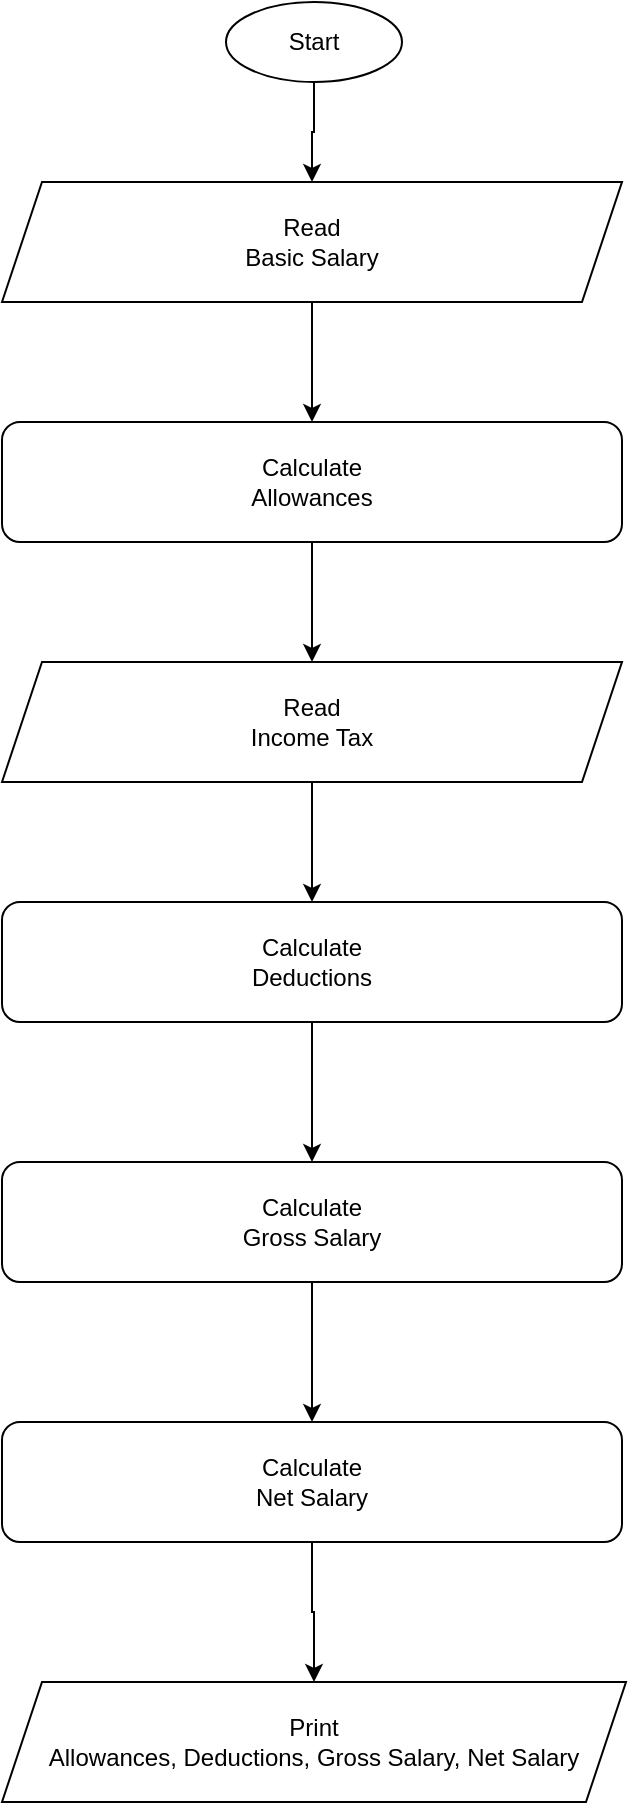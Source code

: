 <mxfile version="21.6.8" type="device">
  <diagram name="Page-1" id="LADysOd7KR2-gFgasqNt">
    <mxGraphModel dx="844" dy="559" grid="1" gridSize="10" guides="1" tooltips="1" connect="1" arrows="1" fold="1" page="1" pageScale="1" pageWidth="827" pageHeight="1169" math="0" shadow="0">
      <root>
        <mxCell id="0" />
        <mxCell id="1" parent="0" />
        <mxCell id="llbpyGfWoUdFZpJ6rj5c-19" style="edgeStyle=orthogonalEdgeStyle;rounded=0;orthogonalLoop=1;jettySize=auto;html=1;" edge="1" parent="1" source="llbpyGfWoUdFZpJ6rj5c-1" target="llbpyGfWoUdFZpJ6rj5c-2">
          <mxGeometry relative="1" as="geometry" />
        </mxCell>
        <mxCell id="llbpyGfWoUdFZpJ6rj5c-1" value="Start" style="ellipse;whiteSpace=wrap;html=1;" vertex="1" parent="1">
          <mxGeometry x="372" y="70" width="88" height="40" as="geometry" />
        </mxCell>
        <mxCell id="llbpyGfWoUdFZpJ6rj5c-18" style="edgeStyle=orthogonalEdgeStyle;rounded=0;orthogonalLoop=1;jettySize=auto;html=1;" edge="1" parent="1" source="llbpyGfWoUdFZpJ6rj5c-2" target="llbpyGfWoUdFZpJ6rj5c-4">
          <mxGeometry relative="1" as="geometry" />
        </mxCell>
        <mxCell id="llbpyGfWoUdFZpJ6rj5c-2" value="Read&lt;br&gt;Basic Salary" style="shape=parallelogram;perimeter=parallelogramPerimeter;whiteSpace=wrap;html=1;fixedSize=1;" vertex="1" parent="1">
          <mxGeometry x="260" y="160" width="310" height="60" as="geometry" />
        </mxCell>
        <mxCell id="llbpyGfWoUdFZpJ6rj5c-17" style="edgeStyle=orthogonalEdgeStyle;rounded=0;orthogonalLoop=1;jettySize=auto;html=1;" edge="1" parent="1" source="llbpyGfWoUdFZpJ6rj5c-4" target="llbpyGfWoUdFZpJ6rj5c-7">
          <mxGeometry relative="1" as="geometry" />
        </mxCell>
        <mxCell id="llbpyGfWoUdFZpJ6rj5c-4" value="Calculate&lt;br&gt;Allowances" style="rounded=1;whiteSpace=wrap;html=1;" vertex="1" parent="1">
          <mxGeometry x="260" y="280" width="310" height="60" as="geometry" />
        </mxCell>
        <mxCell id="llbpyGfWoUdFZpJ6rj5c-16" style="edgeStyle=orthogonalEdgeStyle;rounded=0;orthogonalLoop=1;jettySize=auto;html=1;" edge="1" parent="1" source="llbpyGfWoUdFZpJ6rj5c-7" target="llbpyGfWoUdFZpJ6rj5c-9">
          <mxGeometry relative="1" as="geometry" />
        </mxCell>
        <mxCell id="llbpyGfWoUdFZpJ6rj5c-7" value="Read&lt;br&gt;Income Tax" style="shape=parallelogram;perimeter=parallelogramPerimeter;whiteSpace=wrap;html=1;fixedSize=1;" vertex="1" parent="1">
          <mxGeometry x="260" y="400" width="310" height="60" as="geometry" />
        </mxCell>
        <mxCell id="llbpyGfWoUdFZpJ6rj5c-12" style="edgeStyle=orthogonalEdgeStyle;rounded=0;orthogonalLoop=1;jettySize=auto;html=1;" edge="1" parent="1" source="llbpyGfWoUdFZpJ6rj5c-9" target="llbpyGfWoUdFZpJ6rj5c-11">
          <mxGeometry relative="1" as="geometry" />
        </mxCell>
        <mxCell id="llbpyGfWoUdFZpJ6rj5c-9" value="Calculate&lt;br&gt;Deductions" style="rounded=1;whiteSpace=wrap;html=1;" vertex="1" parent="1">
          <mxGeometry x="260" y="520" width="310" height="60" as="geometry" />
        </mxCell>
        <mxCell id="llbpyGfWoUdFZpJ6rj5c-14" style="edgeStyle=orthogonalEdgeStyle;rounded=0;orthogonalLoop=1;jettySize=auto;html=1;" edge="1" parent="1" source="llbpyGfWoUdFZpJ6rj5c-11" target="llbpyGfWoUdFZpJ6rj5c-13">
          <mxGeometry relative="1" as="geometry" />
        </mxCell>
        <mxCell id="llbpyGfWoUdFZpJ6rj5c-11" value="Calculate&lt;br&gt;Gross Salary" style="rounded=1;whiteSpace=wrap;html=1;" vertex="1" parent="1">
          <mxGeometry x="260" y="650" width="310" height="60" as="geometry" />
        </mxCell>
        <mxCell id="llbpyGfWoUdFZpJ6rj5c-20" style="edgeStyle=orthogonalEdgeStyle;rounded=0;orthogonalLoop=1;jettySize=auto;html=1;" edge="1" parent="1" source="llbpyGfWoUdFZpJ6rj5c-13" target="llbpyGfWoUdFZpJ6rj5c-15">
          <mxGeometry relative="1" as="geometry" />
        </mxCell>
        <mxCell id="llbpyGfWoUdFZpJ6rj5c-13" value="Calculate&lt;br&gt;Net Salary" style="rounded=1;whiteSpace=wrap;html=1;" vertex="1" parent="1">
          <mxGeometry x="260" y="780" width="310" height="60" as="geometry" />
        </mxCell>
        <mxCell id="llbpyGfWoUdFZpJ6rj5c-15" value="Print&lt;br&gt;Allowances, Deductions, Gross Salary, Net Salary" style="shape=parallelogram;perimeter=parallelogramPerimeter;whiteSpace=wrap;html=1;fixedSize=1;" vertex="1" parent="1">
          <mxGeometry x="260" y="910" width="312" height="60" as="geometry" />
        </mxCell>
      </root>
    </mxGraphModel>
  </diagram>
</mxfile>
